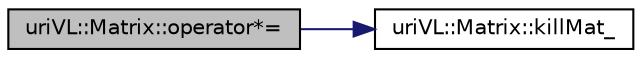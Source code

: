 digraph "uriVL::Matrix::operator*="
{
  edge [fontname="Helvetica",fontsize="10",labelfontname="Helvetica",labelfontsize="10"];
  node [fontname="Helvetica",fontsize="10",shape=record];
  rankdir="LR";
  Node1 [label="uriVL::Matrix::operator*=",height=0.2,width=0.4,color="black", fillcolor="grey75", style="filled", fontcolor="black"];
  Node1 -> Node2 [color="midnightblue",fontsize="10",style="solid",fontname="Helvetica"];
  Node2 [label="uriVL::Matrix::killMat_",height=0.2,width=0.4,color="black", fillcolor="white", style="filled",URL="$classuriVL_1_1Matrix.html#a7e166751f0c24f1fc4ba0a569c79369f",tooltip="Deletes and nullifies the 2D array, mat_. "];
}
